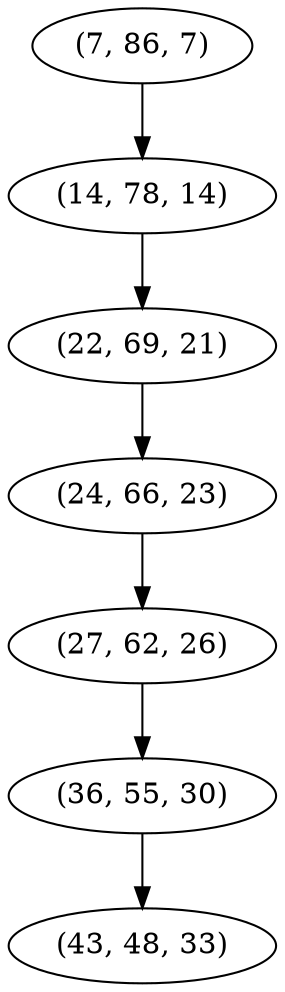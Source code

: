 digraph tree {
    "(7, 86, 7)";
    "(14, 78, 14)";
    "(22, 69, 21)";
    "(24, 66, 23)";
    "(27, 62, 26)";
    "(36, 55, 30)";
    "(43, 48, 33)";
    "(7, 86, 7)" -> "(14, 78, 14)";
    "(14, 78, 14)" -> "(22, 69, 21)";
    "(22, 69, 21)" -> "(24, 66, 23)";
    "(24, 66, 23)" -> "(27, 62, 26)";
    "(27, 62, 26)" -> "(36, 55, 30)";
    "(36, 55, 30)" -> "(43, 48, 33)";
}

